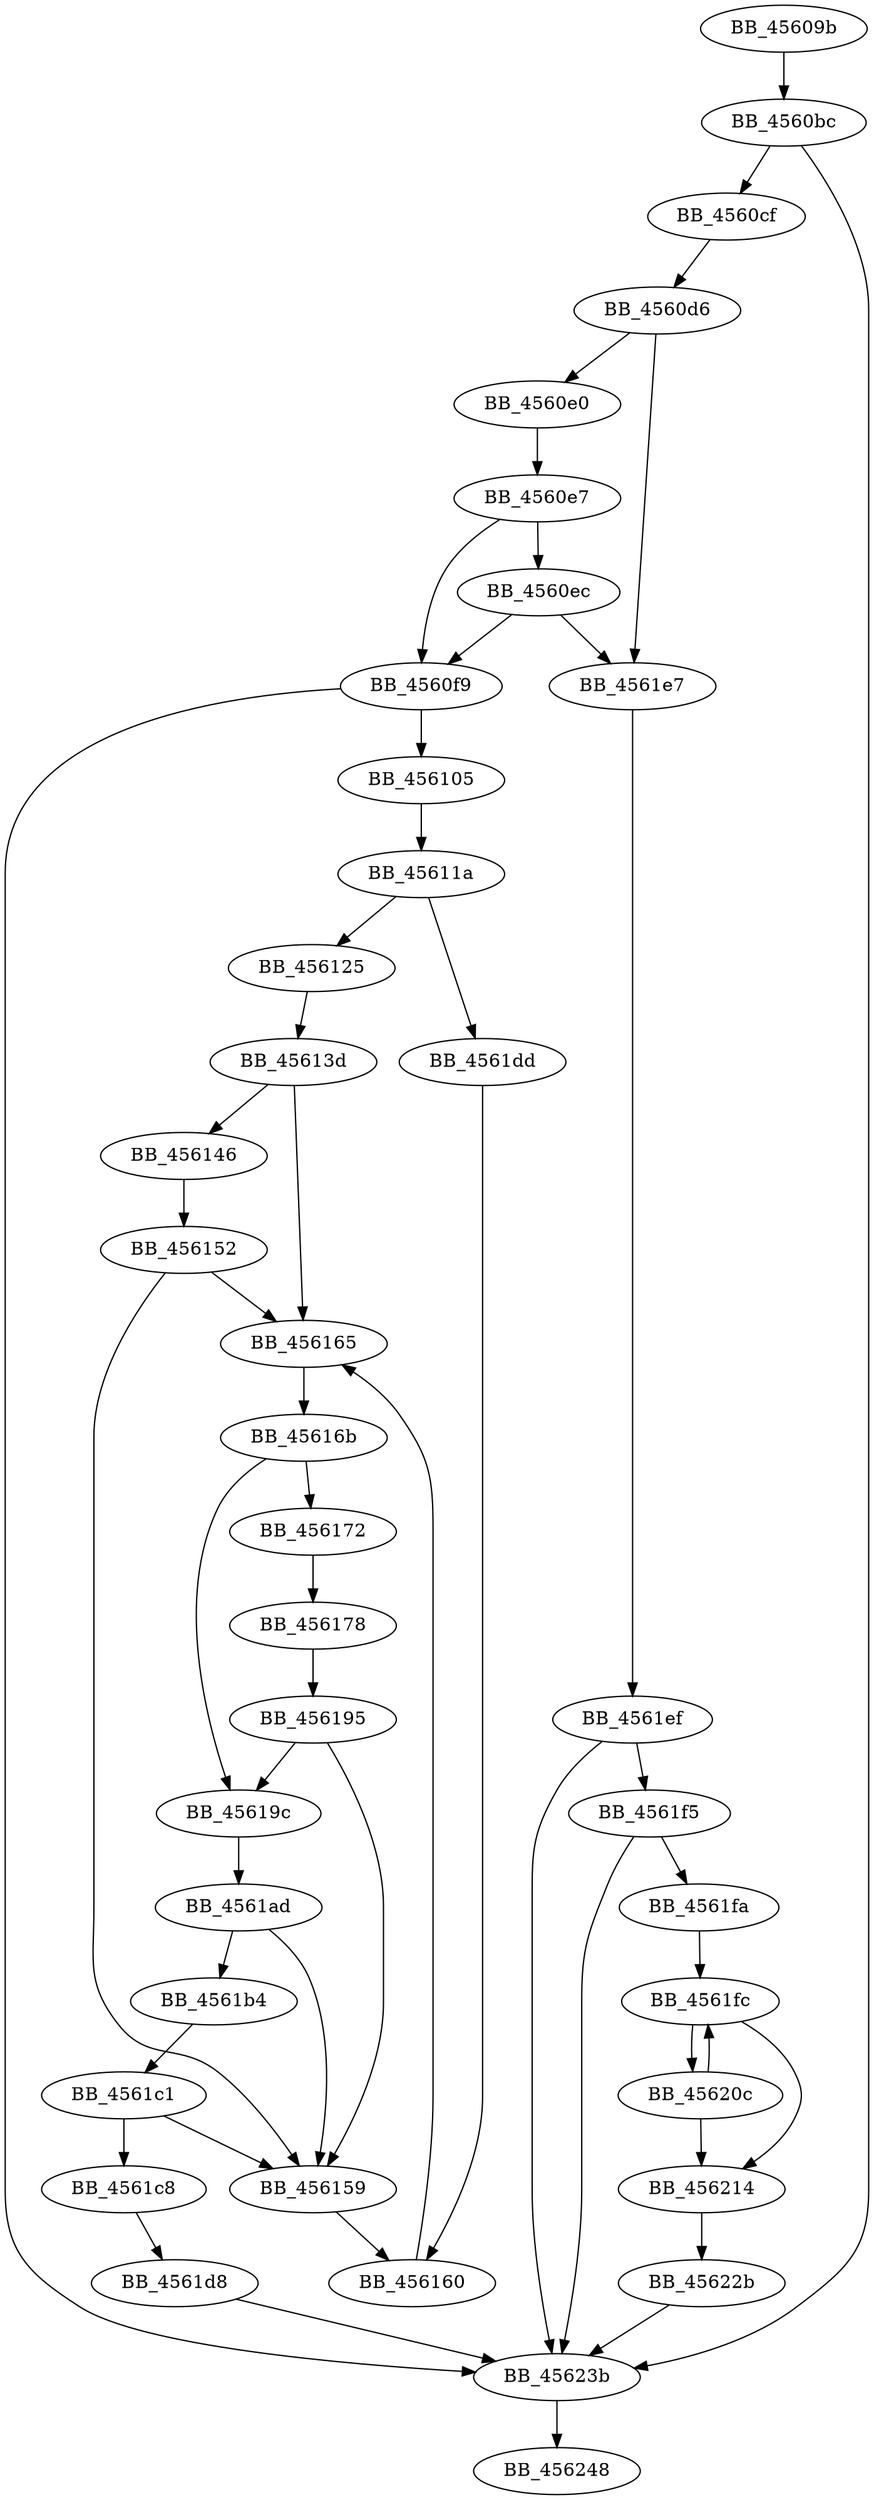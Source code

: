 DiGraph sub_45609B{
BB_45609b->BB_4560bc
BB_4560bc->BB_4560cf
BB_4560bc->BB_45623b
BB_4560cf->BB_4560d6
BB_4560d6->BB_4560e0
BB_4560d6->BB_4561e7
BB_4560e0->BB_4560e7
BB_4560e7->BB_4560ec
BB_4560e7->BB_4560f9
BB_4560ec->BB_4560f9
BB_4560ec->BB_4561e7
BB_4560f9->BB_456105
BB_4560f9->BB_45623b
BB_456105->BB_45611a
BB_45611a->BB_456125
BB_45611a->BB_4561dd
BB_456125->BB_45613d
BB_45613d->BB_456146
BB_45613d->BB_456165
BB_456146->BB_456152
BB_456152->BB_456159
BB_456152->BB_456165
BB_456159->BB_456160
BB_456160->BB_456165
BB_456165->BB_45616b
BB_45616b->BB_456172
BB_45616b->BB_45619c
BB_456172->BB_456178
BB_456178->BB_456195
BB_456195->BB_456159
BB_456195->BB_45619c
BB_45619c->BB_4561ad
BB_4561ad->BB_456159
BB_4561ad->BB_4561b4
BB_4561b4->BB_4561c1
BB_4561c1->BB_456159
BB_4561c1->BB_4561c8
BB_4561c8->BB_4561d8
BB_4561d8->BB_45623b
BB_4561dd->BB_456160
BB_4561e7->BB_4561ef
BB_4561ef->BB_4561f5
BB_4561ef->BB_45623b
BB_4561f5->BB_4561fa
BB_4561f5->BB_45623b
BB_4561fa->BB_4561fc
BB_4561fc->BB_45620c
BB_4561fc->BB_456214
BB_45620c->BB_4561fc
BB_45620c->BB_456214
BB_456214->BB_45622b
BB_45622b->BB_45623b
BB_45623b->BB_456248
}
